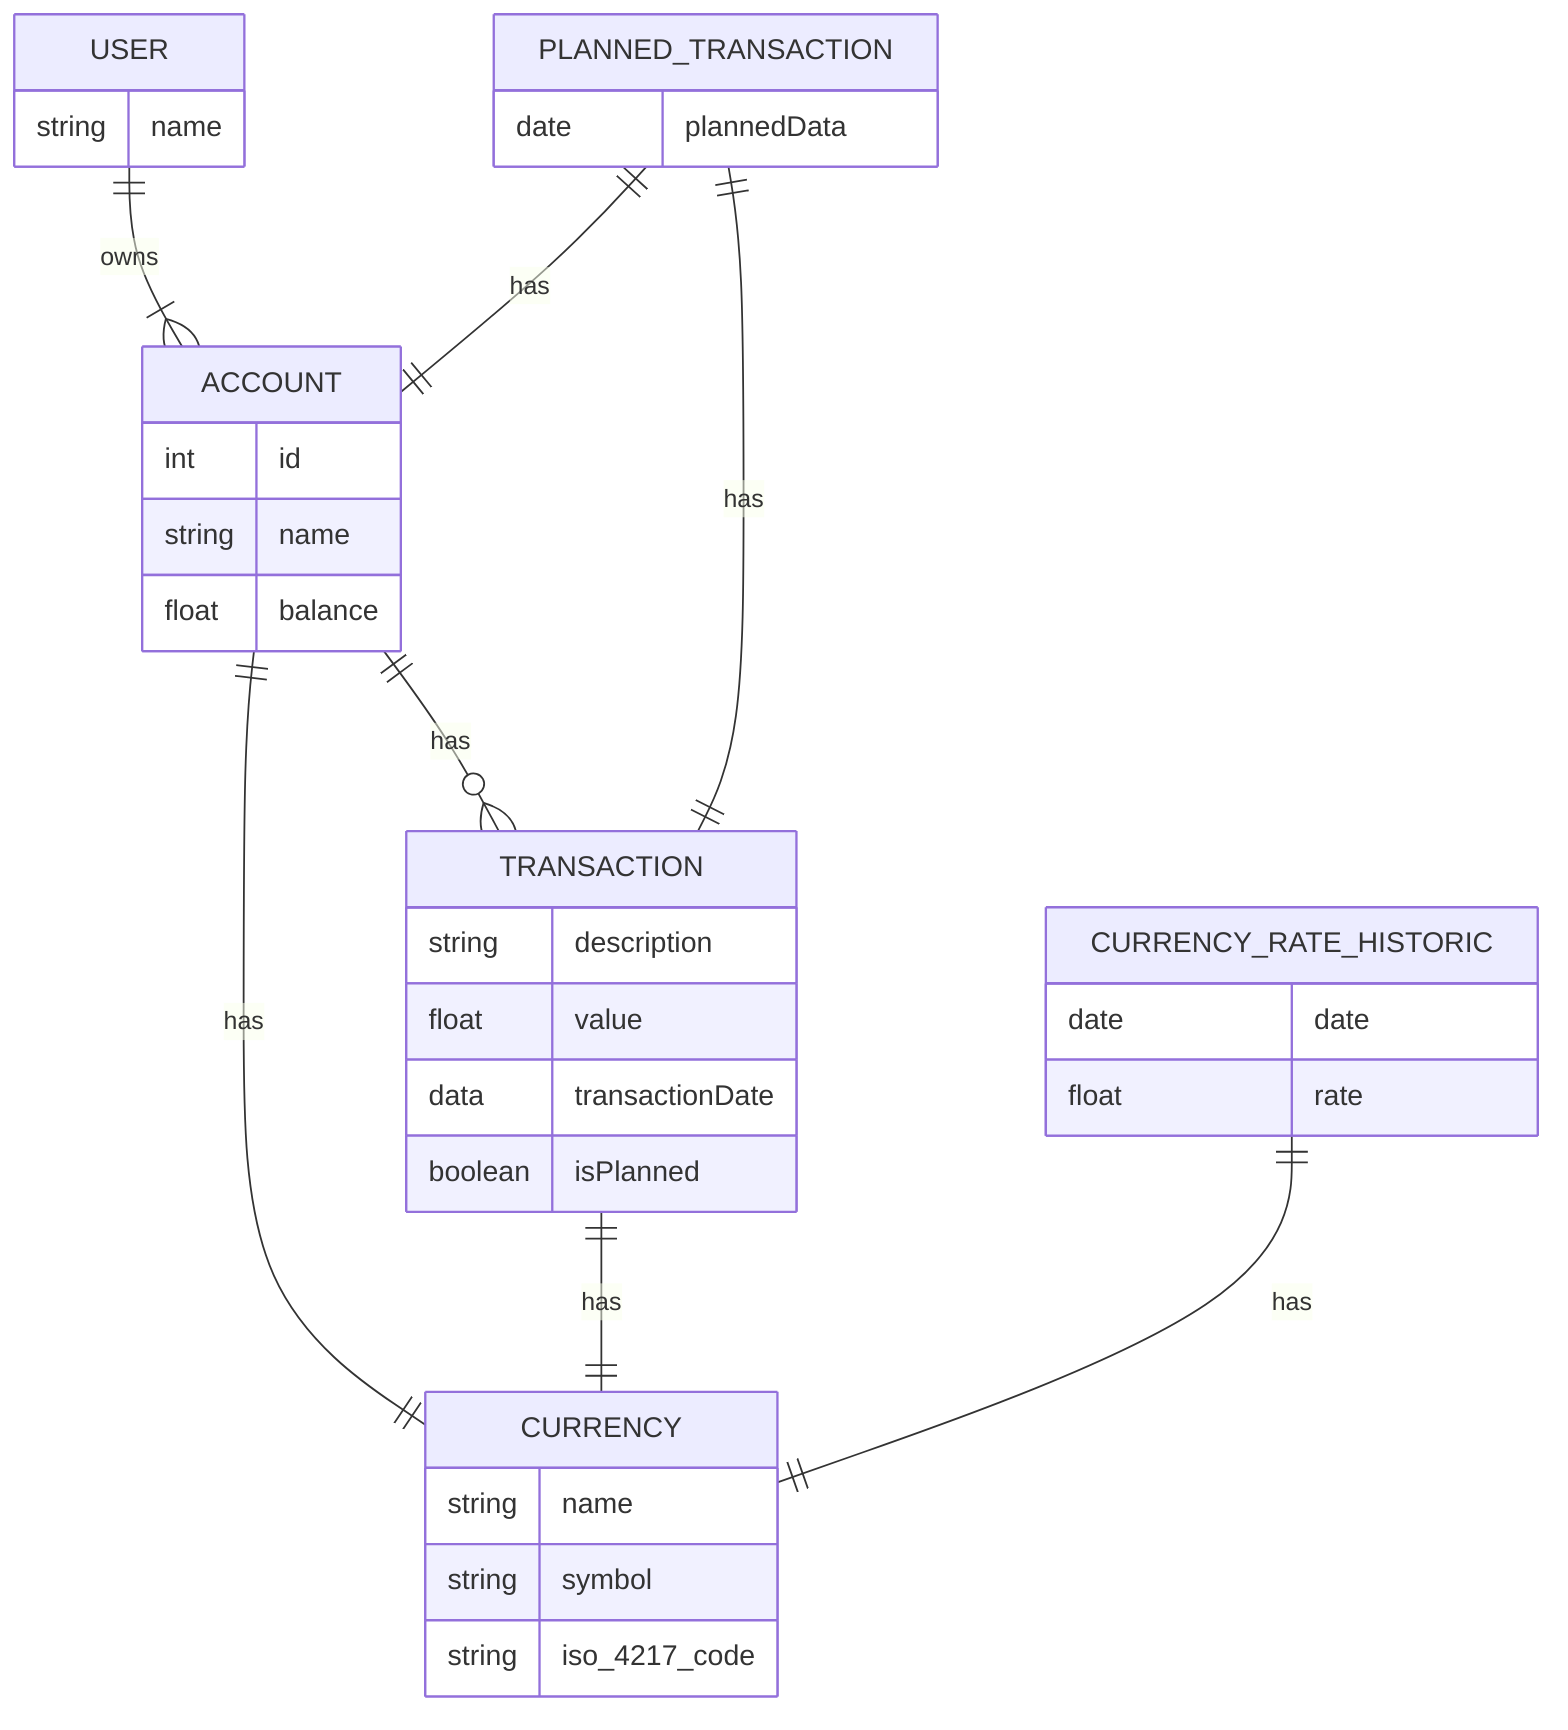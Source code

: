 erDiagram
    ACCOUNT ||--o{ TRANSACTION: has    
    USER ||--|{ ACCOUNT: owns
    PLANNED_TRANSACTION ||--|| TRANSACTION: has
    PLANNED_TRANSACTION ||--|| ACCOUNT: has
    ACCOUNT ||--|| CURRENCY: has
    TRANSACTION ||--|| CURRENCY: has
    CURRENCY_RATE_HISTORIC ||--|| CURRENCY: has

    ACCOUNT{
        int id
        string name
        float balance
    }

    USER{
        string name
    }

    TRANSACTION{
        string description
        float value
        data transactionDate        
        boolean isPlanned
    }

    PLANNED_TRANSACTION{
        date plannedData
    }

    CURRENCY{
        string name
        string symbol
        string iso_4217_code
    }

    CURRENCY_RATE_HISTORIC{
        date date
        float rate
    }